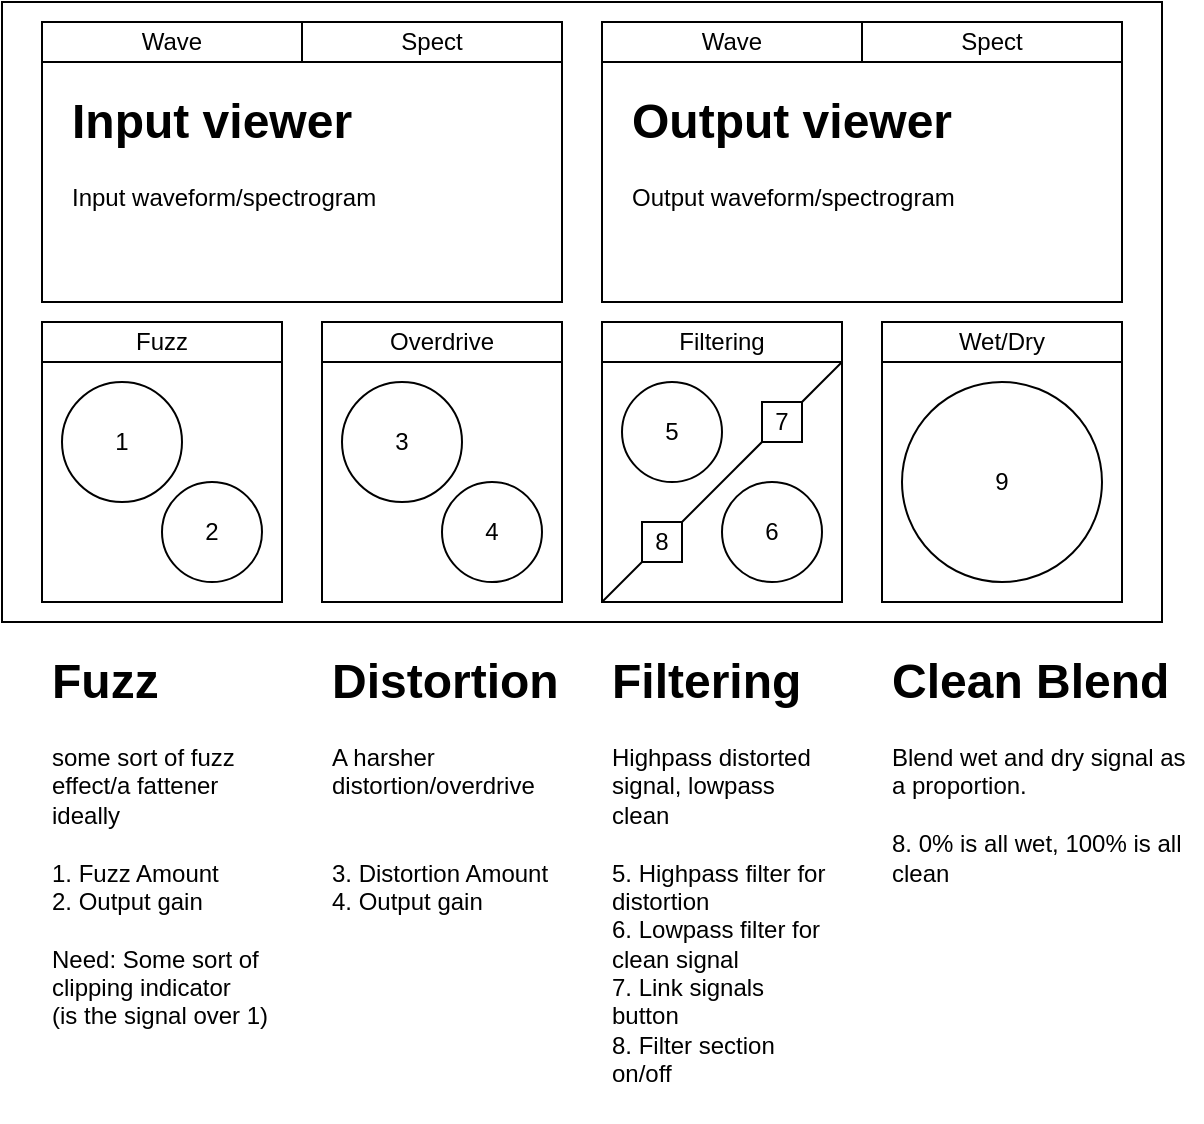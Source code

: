 <mxfile version="20.3.0" type="device"><diagram id="rON3ocrwZsZr9c6Et1hJ" name="Page-1"><mxGraphModel dx="786" dy="499" grid="1" gridSize="10" guides="1" tooltips="1" connect="1" arrows="1" fold="1" page="1" pageScale="1" pageWidth="827" pageHeight="1169" math="0" shadow="0"><root><mxCell id="0"/><mxCell id="1" parent="0"/><mxCell id="HJujC1JpE8jPolRjJLn_-1" value="" style="rounded=0;whiteSpace=wrap;html=1;fillColor=none;" parent="1" vertex="1"><mxGeometry x="20" y="100" width="580" height="310" as="geometry"/></mxCell><mxCell id="HJujC1JpE8jPolRjJLn_-2" value="" style="rounded=0;whiteSpace=wrap;html=1;fillColor=none;" parent="1" vertex="1"><mxGeometry x="40" y="110" width="260" height="140" as="geometry"/></mxCell><mxCell id="HJujC1JpE8jPolRjJLn_-3" value="" style="rounded=0;whiteSpace=wrap;html=1;fillColor=none;" parent="1" vertex="1"><mxGeometry x="320" y="110" width="260" height="140" as="geometry"/></mxCell><mxCell id="HJujC1JpE8jPolRjJLn_-4" value="" style="rounded=0;whiteSpace=wrap;html=1;fillColor=none;" parent="1" vertex="1"><mxGeometry x="40" y="280" width="120" height="120" as="geometry"/></mxCell><mxCell id="HJujC1JpE8jPolRjJLn_-5" value="" style="rounded=0;whiteSpace=wrap;html=1;fillColor=none;" parent="1" vertex="1"><mxGeometry x="180" y="280" width="120" height="120" as="geometry"/></mxCell><mxCell id="HJujC1JpE8jPolRjJLn_-6" value="" style="rounded=0;whiteSpace=wrap;html=1;fillColor=none;" parent="1" vertex="1"><mxGeometry x="320" y="280" width="120" height="120" as="geometry"/></mxCell><mxCell id="HJujC1JpE8jPolRjJLn_-7" value="" style="rounded=0;whiteSpace=wrap;html=1;fillColor=none;" parent="1" vertex="1"><mxGeometry x="460" y="280" width="120" height="120" as="geometry"/></mxCell><mxCell id="HJujC1JpE8jPolRjJLn_-8" value="1" style="ellipse;whiteSpace=wrap;html=1;aspect=fixed;fillColor=none;" parent="1" vertex="1"><mxGeometry x="50" y="290" width="60" height="60" as="geometry"/></mxCell><mxCell id="HJujC1JpE8jPolRjJLn_-9" value="2" style="ellipse;whiteSpace=wrap;html=1;aspect=fixed;fillColor=none;" parent="1" vertex="1"><mxGeometry x="100" y="340" width="50" height="50" as="geometry"/></mxCell><mxCell id="HJujC1JpE8jPolRjJLn_-10" value="3" style="ellipse;whiteSpace=wrap;html=1;aspect=fixed;fillColor=none;" parent="1" vertex="1"><mxGeometry x="190" y="290" width="60" height="60" as="geometry"/></mxCell><mxCell id="HJujC1JpE8jPolRjJLn_-11" value="4" style="ellipse;whiteSpace=wrap;html=1;aspect=fixed;fillColor=none;" parent="1" vertex="1"><mxGeometry x="240" y="340" width="50" height="50" as="geometry"/></mxCell><mxCell id="HJujC1JpE8jPolRjJLn_-16" value="&lt;h1&gt;Fuzz&lt;/h1&gt;&lt;div&gt;some sort of fuzz effect/a fattener ideally&lt;/div&gt;&lt;div&gt;&lt;br&gt;&lt;/div&gt;&lt;div&gt;1. Fuzz Amount&lt;/div&gt;&lt;div&gt;2. Output gain&lt;/div&gt;&lt;div&gt;&lt;br&gt;&lt;/div&gt;&lt;div&gt;Need: Some sort of clipping indicator&lt;/div&gt;&lt;div&gt;(is the signal over 1)&lt;/div&gt;&lt;div&gt;&lt;br&gt;&lt;/div&gt;&lt;span style=&quot;color: rgba(0, 0, 0, 0); font-family: monospace; font-size: 0px;&quot;&gt;%3CmxGraphModel%3E%3Croot%3E%3CmxCell%20id%3D%220%22%2F%3E%3CmxCell%20id%3D%221%22%20parent%3D%220%22%2F%3E%3CmxCell%20id%3D%222%22%20value%3D%22%22%20style%3D%22ellipse%3BwhiteSpace%3Dwrap%3Bhtml%3D1%3Baspect%3Dfixed%3BfillColor%3Dnone%3B%22%20vertex%3D%221%22%20parent%3D%221%22%3E%3CmxGeometry%20x%3D%2250%22%20y%3D%22290%22%20width%3D%2260%22%20height%3D%2260%22%20as%3D%22geometry%22%2F%3E%3C%2FmxCell%3E%3CmxCell%20id%3D%223%22%20value%3D%22%22%20style%3D%22ellipse%3BwhiteSpace%3Dwrap%3Bhtml%3D1%3Baspect%3Dfixed%3BfillColor%3Dnone%3B%22%20vertex%3D%221%22%20parent%3D%221%22%3E%3CmxGeometry%20x%3D%22100%22%20y%3D%22340%22%20width%3D%2250%22%20height%3D%2250%22%20as%3D%22geometry%22%2F%3E%3C%2FmxCell%3E%3C%2Froot%3E%3C%2FmxGraphModel%3E&lt;/span&gt;" style="text;html=1;strokeColor=none;fillColor=none;spacing=5;spacingTop=-20;whiteSpace=wrap;overflow=hidden;rounded=0;" parent="1" vertex="1"><mxGeometry x="40" y="420" width="120" height="200" as="geometry"/></mxCell><mxCell id="HJujC1JpE8jPolRjJLn_-19" value="&lt;h1&gt;Distortion&lt;/h1&gt;&lt;div&gt;A harsher distortion/overdrive&lt;/div&gt;&lt;div&gt;&lt;br&gt;&lt;/div&gt;&lt;div&gt;&lt;br&gt;&lt;/div&gt;&lt;div&gt;3. Distortion Amount&lt;/div&gt;&lt;div&gt;4. Output gain&amp;nbsp;&lt;/div&gt;&lt;span style=&quot;color: rgba(0, 0, 0, 0); font-family: monospace; font-size: 0px;&quot;&gt;%3CmxGraphModel%3E%3Croot%3E%3CmxCell%20id%3D%220%22%2F%3E%3CmxCell%20id%3D%221%22%20parent%3D%220%22%2F%3E%3CmxCell%20id%3D%222%22%20value%3D%22%22%20style%3D%22ellipse%3BwhiteSpace%3Dwrap%3Bhtml%3D1%3Baspect%3Dfixed%3BfillColor%3Dnone%3B%22%20vertex%3D%221%22%20parent%3D%221%22%3E%3CmxGeometry%20x%3D%2250%22%20y%3D%22290%22%20width%3D%2260%22%20height%3D%2260%22%20as%3D%22geometry%22%2F%3E%3C%2FmxCell%3E%3CmxCell%20id%3D%223%22%20value%3D%22%22%20style%3D%22ellipse%3BwhiteSpace%3Dwrap%3Bhtml%3D1%3Baspect%3Dfixed%3BfillColor%3Dnone%3B%22%20vertex%3D%221%22%20parent%3D%221%22%3E%3CmxGeometry%20x%3D%22100%22%20y%3D%22340%22%20width%3D%2250%22%20height%3D%2250%22%20as%3D%22geometry%22%2F%3E%3C%2FmxCell%3E%3C%2Froot%3E%3C%2FmxGraphModel%3E&lt;/span&gt;" style="text;html=1;strokeColor=none;fillColor=none;spacing=5;spacingTop=-20;whiteSpace=wrap;overflow=hidden;rounded=0;" parent="1" vertex="1"><mxGeometry x="180" y="420" width="120" height="160" as="geometry"/></mxCell><mxCell id="HJujC1JpE8jPolRjJLn_-21" value="" style="endArrow=none;html=1;rounded=0;exitX=0;exitY=1;exitDx=0;exitDy=0;startArrow=none;" parent="1" source="HJujC1JpE8jPolRjJLn_-40" edge="1"><mxGeometry width="50" height="50" relative="1" as="geometry"><mxPoint x="390" y="330" as="sourcePoint"/><mxPoint x="440" y="280" as="targetPoint"/></mxGeometry></mxCell><mxCell id="HJujC1JpE8jPolRjJLn_-20" value="7" style="rounded=0;whiteSpace=wrap;html=1;fillColor=default;" parent="1" vertex="1"><mxGeometry x="400" y="300" width="20" height="20" as="geometry"/></mxCell><mxCell id="HJujC1JpE8jPolRjJLn_-22" value="5" style="ellipse;whiteSpace=wrap;html=1;aspect=fixed;fillColor=default;" parent="1" vertex="1"><mxGeometry x="330" y="290" width="50" height="50" as="geometry"/></mxCell><mxCell id="HJujC1JpE8jPolRjJLn_-23" value="6" style="ellipse;whiteSpace=wrap;html=1;aspect=fixed;fillColor=default;" parent="1" vertex="1"><mxGeometry x="380" y="340" width="50" height="50" as="geometry"/></mxCell><mxCell id="HJujC1JpE8jPolRjJLn_-24" value="&lt;h1&gt;Filtering&lt;/h1&gt;&lt;div&gt;Highpass distorted signal, lowpass clean&lt;/div&gt;&lt;div&gt;&lt;br&gt;&lt;/div&gt;&lt;div&gt;5. Highpass filter for distortion&lt;/div&gt;&lt;div&gt;6. Lowpass filter for clean signal&lt;/div&gt;&lt;div&gt;7. Link signals button&lt;/div&gt;&lt;div&gt;8. Filter section on/off&lt;/div&gt;&lt;span style=&quot;color: rgba(0, 0, 0, 0); font-family: monospace; font-size: 0px;&quot;&gt;%3CmxGraphModel%3E%3Croot%3E%3CmxCell%20id%3D%220%22%2F%3E%3CmxCell%20id%3D%221%22%20parent%3D%220%22%2F%3E%3CmxCell%20id%3D%222%22%20value%3D%22%22%20style%3D%22ellipse%3BwhiteSpace%3Dwrap%3Bhtml%3D1%3Baspect%3Dfixed%3BfillColor%3Dnone%3B%22%20vertex%3D%221%22%20parent%3D%221%22%3E%3CmxGeometry%20x%3D%2250%22%20y%3D%22290%22%20width%3D%2260%22%20height%3D%2260%22%20as%3D%22geometry%22%2F%3E%3C%2FmxCell%3E%3CmxCell%20id%3D%223%22%20value%3D%22%22%20style%3D%22ellipse%3BwhiteSpace%3Dwrap%3Bhtml%3D1%3Baspect%3Dfixed%3BfillColor%3Dnone%3B%22%20vertex%3D%221%22%20parent%3D%221%22%3E%3CmxGeometry%20x%3D%22100%22%20y%3D%22340%22%20width%3D%2250%22%20height%3D%2250%22%20as%3D%22geometry%22%2F%3E%3C%2FmxCell%3E%3C%2Froot%3E%3C%2FmxGraphModel%3E&lt;/span&gt;" style="text;html=1;strokeColor=none;fillColor=none;spacing=5;spacingTop=-20;whiteSpace=wrap;overflow=hidden;rounded=0;" parent="1" vertex="1"><mxGeometry x="320" y="420" width="120" height="240" as="geometry"/></mxCell><mxCell id="HJujC1JpE8jPolRjJLn_-25" value="9" style="ellipse;whiteSpace=wrap;html=1;aspect=fixed;fillColor=none;" parent="1" vertex="1"><mxGeometry x="470" y="290" width="100" height="100" as="geometry"/></mxCell><mxCell id="HJujC1JpE8jPolRjJLn_-26" value="&lt;h1&gt;Clean Blend&lt;/h1&gt;&lt;div&gt;Blend wet and dry signal as a proportion.&amp;nbsp;&lt;/div&gt;&lt;div&gt;&lt;br&gt;&lt;/div&gt;&lt;div&gt;8. 0% is all wet, 100% is all clean&lt;/div&gt;" style="text;html=1;strokeColor=none;fillColor=none;spacing=5;spacingTop=-20;whiteSpace=wrap;overflow=hidden;rounded=0;" parent="1" vertex="1"><mxGeometry x="460" y="420" width="160" height="140" as="geometry"/></mxCell><mxCell id="HJujC1JpE8jPolRjJLn_-27" value="Wave" style="rounded=0;whiteSpace=wrap;html=1;fillColor=default;" parent="1" vertex="1"><mxGeometry x="40" y="110" width="130" height="20" as="geometry"/></mxCell><mxCell id="HJujC1JpE8jPolRjJLn_-28" value="Spect" style="rounded=0;whiteSpace=wrap;html=1;fillColor=default;" parent="1" vertex="1"><mxGeometry x="170" y="110" width="130" height="20" as="geometry"/></mxCell><mxCell id="HJujC1JpE8jPolRjJLn_-29" value="Wave" style="rounded=0;whiteSpace=wrap;html=1;fillColor=default;" parent="1" vertex="1"><mxGeometry x="320" y="110" width="130" height="20" as="geometry"/></mxCell><mxCell id="HJujC1JpE8jPolRjJLn_-30" value="Spect" style="rounded=0;whiteSpace=wrap;html=1;fillColor=default;" parent="1" vertex="1"><mxGeometry x="450" y="110" width="130" height="20" as="geometry"/></mxCell><mxCell id="HJujC1JpE8jPolRjJLn_-31" value="&lt;h1&gt;Input viewer&lt;/h1&gt;&lt;div&gt;Input waveform/spectrogram&lt;/div&gt;" style="text;html=1;strokeColor=none;fillColor=none;spacing=5;spacingTop=-20;whiteSpace=wrap;overflow=hidden;rounded=0;" parent="1" vertex="1"><mxGeometry x="50" y="140" width="230" height="100" as="geometry"/></mxCell><mxCell id="HJujC1JpE8jPolRjJLn_-32" value="&lt;h1&gt;Output viewer&lt;/h1&gt;&lt;div&gt;Output waveform/spectrogram&lt;/div&gt;" style="text;html=1;strokeColor=none;fillColor=none;spacing=5;spacingTop=-20;whiteSpace=wrap;overflow=hidden;rounded=0;" parent="1" vertex="1"><mxGeometry x="330" y="140" width="230" height="100" as="geometry"/></mxCell><mxCell id="HJujC1JpE8jPolRjJLn_-33" value="Fuzz" style="rounded=0;whiteSpace=wrap;html=1;fillColor=default;" parent="1" vertex="1"><mxGeometry x="40" y="260" width="120" height="20" as="geometry"/></mxCell><mxCell id="HJujC1JpE8jPolRjJLn_-34" value="Overdrive" style="rounded=0;whiteSpace=wrap;html=1;fillColor=default;" parent="1" vertex="1"><mxGeometry x="180" y="260" width="120" height="20" as="geometry"/></mxCell><mxCell id="HJujC1JpE8jPolRjJLn_-35" value="Filtering" style="rounded=0;whiteSpace=wrap;html=1;fillColor=default;" parent="1" vertex="1"><mxGeometry x="320" y="260" width="120" height="20" as="geometry"/></mxCell><mxCell id="HJujC1JpE8jPolRjJLn_-36" value="Wet/Dry" style="rounded=0;whiteSpace=wrap;html=1;fillColor=default;" parent="1" vertex="1"><mxGeometry x="460" y="260" width="120" height="20" as="geometry"/></mxCell><mxCell id="HJujC1JpE8jPolRjJLn_-40" value="8" style="rounded=0;whiteSpace=wrap;html=1;fillColor=default;" parent="1" vertex="1"><mxGeometry x="340" y="360" width="20" height="20" as="geometry"/></mxCell><mxCell id="HJujC1JpE8jPolRjJLn_-41" value="" style="endArrow=none;html=1;rounded=0;exitX=0;exitY=1;exitDx=0;exitDy=0;" parent="1" source="HJujC1JpE8jPolRjJLn_-6" target="HJujC1JpE8jPolRjJLn_-40" edge="1"><mxGeometry width="50" height="50" relative="1" as="geometry"><mxPoint x="320" y="400" as="sourcePoint"/><mxPoint x="440" y="280" as="targetPoint"/></mxGeometry></mxCell></root></mxGraphModel></diagram></mxfile>